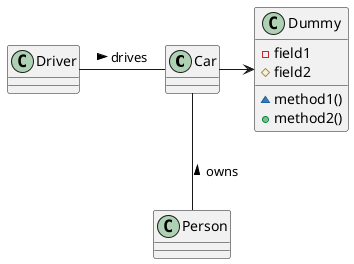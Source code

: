 /'
https://plantuml.com/en/class-diagram
http://www.plantuml.com/plantuml/uml/
'/
@startuml

class Car

Driver - Car : drives >
' Car *- Wheel : have 4 >
Car -- Person : < owns

class Dummy {
 -field1
 #field2
 ~method1()
 +method2()
}

Car -> Dummy
@enduml